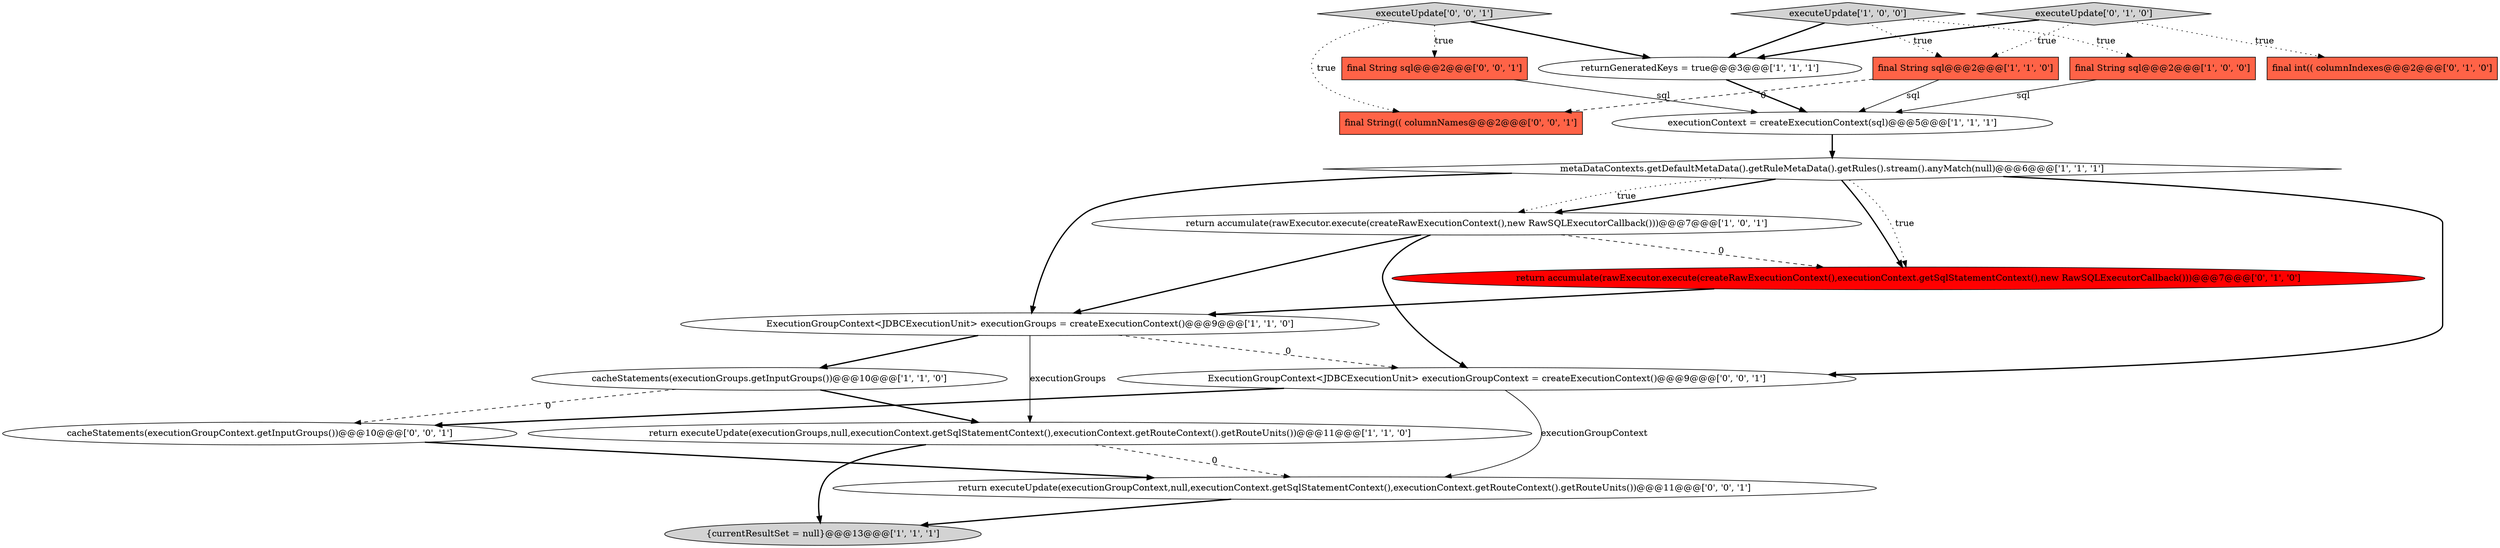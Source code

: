 digraph {
1 [style = filled, label = "return accumulate(rawExecutor.execute(createRawExecutionContext(),new RawSQLExecutorCallback()))@@@7@@@['1', '0', '1']", fillcolor = white, shape = ellipse image = "AAA0AAABBB1BBB"];
15 [style = filled, label = "executeUpdate['0', '0', '1']", fillcolor = lightgray, shape = diamond image = "AAA0AAABBB3BBB"];
0 [style = filled, label = "final String sql@@@2@@@['1', '0', '0']", fillcolor = tomato, shape = box image = "AAA0AAABBB1BBB"];
10 [style = filled, label = "final String sql@@@2@@@['1', '1', '0']", fillcolor = tomato, shape = box image = "AAA0AAABBB1BBB"];
14 [style = filled, label = "final String sql@@@2@@@['0', '0', '1']", fillcolor = tomato, shape = box image = "AAA0AAABBB3BBB"];
4 [style = filled, label = "metaDataContexts.getDefaultMetaData().getRuleMetaData().getRules().stream().anyMatch(null)@@@6@@@['1', '1', '1']", fillcolor = white, shape = diamond image = "AAA0AAABBB1BBB"];
11 [style = filled, label = "executeUpdate['0', '1', '0']", fillcolor = lightgray, shape = diamond image = "AAA0AAABBB2BBB"];
17 [style = filled, label = "return executeUpdate(executionGroupContext,null,executionContext.getSqlStatementContext(),executionContext.getRouteContext().getRouteUnits())@@@11@@@['0', '0', '1']", fillcolor = white, shape = ellipse image = "AAA0AAABBB3BBB"];
5 [style = filled, label = "executeUpdate['1', '0', '0']", fillcolor = lightgray, shape = diamond image = "AAA0AAABBB1BBB"];
13 [style = filled, label = "return accumulate(rawExecutor.execute(createRawExecutionContext(),executionContext.getSqlStatementContext(),new RawSQLExecutorCallback()))@@@7@@@['0', '1', '0']", fillcolor = red, shape = ellipse image = "AAA1AAABBB2BBB"];
6 [style = filled, label = "returnGeneratedKeys = true@@@3@@@['1', '1', '1']", fillcolor = white, shape = ellipse image = "AAA0AAABBB1BBB"];
7 [style = filled, label = "{currentResultSet = null}@@@13@@@['1', '1', '1']", fillcolor = lightgray, shape = ellipse image = "AAA0AAABBB1BBB"];
9 [style = filled, label = "return executeUpdate(executionGroups,null,executionContext.getSqlStatementContext(),executionContext.getRouteContext().getRouteUnits())@@@11@@@['1', '1', '0']", fillcolor = white, shape = ellipse image = "AAA0AAABBB1BBB"];
12 [style = filled, label = "final int(( columnIndexes@@@2@@@['0', '1', '0']", fillcolor = tomato, shape = box image = "AAA0AAABBB2BBB"];
16 [style = filled, label = "final String(( columnNames@@@2@@@['0', '0', '1']", fillcolor = tomato, shape = box image = "AAA0AAABBB3BBB"];
3 [style = filled, label = "executionContext = createExecutionContext(sql)@@@5@@@['1', '1', '1']", fillcolor = white, shape = ellipse image = "AAA0AAABBB1BBB"];
19 [style = filled, label = "cacheStatements(executionGroupContext.getInputGroups())@@@10@@@['0', '0', '1']", fillcolor = white, shape = ellipse image = "AAA0AAABBB3BBB"];
2 [style = filled, label = "ExecutionGroupContext<JDBCExecutionUnit> executionGroups = createExecutionContext()@@@9@@@['1', '1', '0']", fillcolor = white, shape = ellipse image = "AAA0AAABBB1BBB"];
18 [style = filled, label = "ExecutionGroupContext<JDBCExecutionUnit> executionGroupContext = createExecutionContext()@@@9@@@['0', '0', '1']", fillcolor = white, shape = ellipse image = "AAA0AAABBB3BBB"];
8 [style = filled, label = "cacheStatements(executionGroups.getInputGroups())@@@10@@@['1', '1', '0']", fillcolor = white, shape = ellipse image = "AAA0AAABBB1BBB"];
6->3 [style = bold, label=""];
8->19 [style = dashed, label="0"];
2->9 [style = solid, label="executionGroups"];
4->1 [style = dotted, label="true"];
11->10 [style = dotted, label="true"];
5->10 [style = dotted, label="true"];
11->6 [style = bold, label=""];
4->13 [style = bold, label=""];
11->12 [style = dotted, label="true"];
18->19 [style = bold, label=""];
1->18 [style = bold, label=""];
4->18 [style = bold, label=""];
15->6 [style = bold, label=""];
4->2 [style = bold, label=""];
19->17 [style = bold, label=""];
5->0 [style = dotted, label="true"];
15->14 [style = dotted, label="true"];
9->7 [style = bold, label=""];
15->16 [style = dotted, label="true"];
3->4 [style = bold, label=""];
1->13 [style = dashed, label="0"];
17->7 [style = bold, label=""];
4->13 [style = dotted, label="true"];
5->6 [style = bold, label=""];
9->17 [style = dashed, label="0"];
8->9 [style = bold, label=""];
2->18 [style = dashed, label="0"];
4->1 [style = bold, label=""];
1->2 [style = bold, label=""];
10->16 [style = dashed, label="0"];
10->3 [style = solid, label="sql"];
14->3 [style = solid, label="sql"];
2->8 [style = bold, label=""];
0->3 [style = solid, label="sql"];
13->2 [style = bold, label=""];
18->17 [style = solid, label="executionGroupContext"];
}
